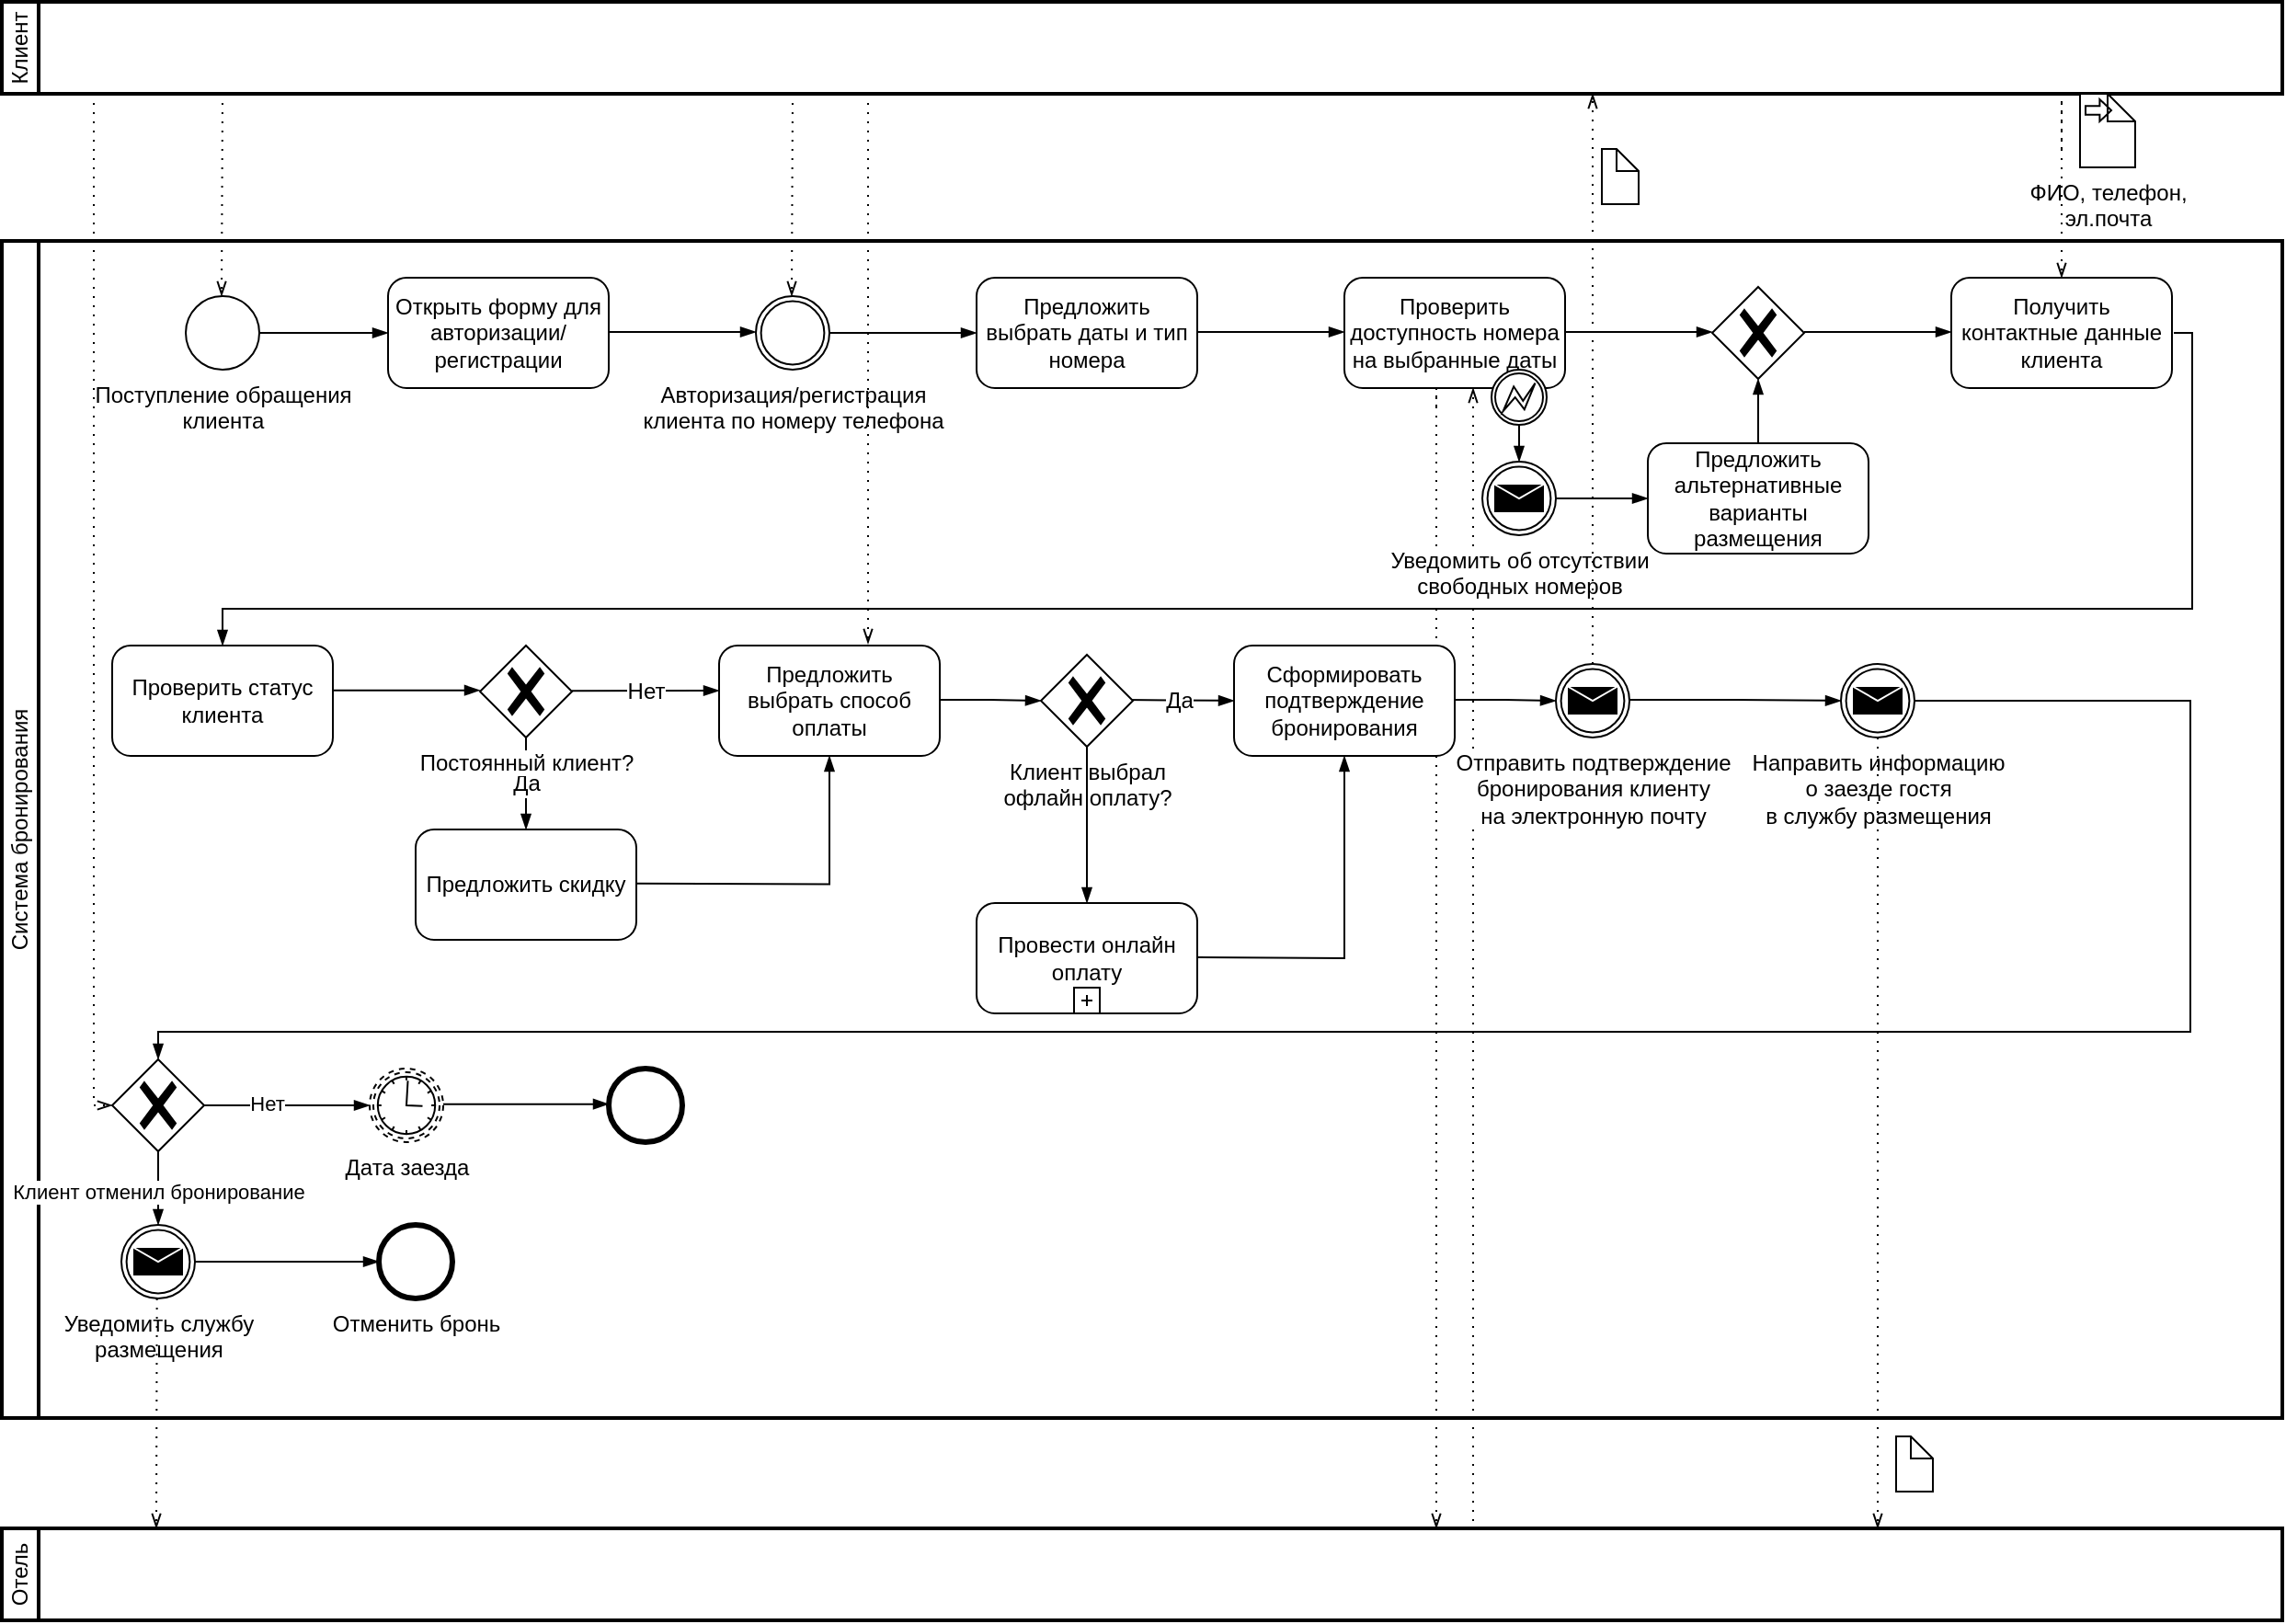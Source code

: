 <mxfile version="24.7.17">
  <diagram name="Страница — 1" id="X-kzBbZVKX_LICPjZ_td">
    <mxGraphModel dx="1444" dy="849" grid="1" gridSize="10" guides="1" tooltips="1" connect="1" arrows="1" fold="1" page="1" pageScale="1" pageWidth="827" pageHeight="1169" math="0" shadow="0">
      <root>
        <mxCell id="0" />
        <mxCell id="1" parent="0" />
        <mxCell id="VBmdsLyCv_HSWNaAxPap-1" value="Клиент" style="swimlane;html=1;startSize=20;fontStyle=0;collapsible=0;horizontal=0;swimlaneLine=1;swimlaneFillColor=#ffffff;strokeWidth=2;whiteSpace=wrap;" vertex="1" parent="1">
          <mxGeometry x="120" y="10" width="1240" height="50" as="geometry" />
        </mxCell>
        <mxCell id="VBmdsLyCv_HSWNaAxPap-3" value="Отель" style="swimlane;html=1;startSize=20;fontStyle=0;collapsible=0;horizontal=0;swimlaneLine=1;swimlaneFillColor=#ffffff;strokeWidth=2;whiteSpace=wrap;" vertex="1" parent="1">
          <mxGeometry x="120" y="840" width="1240" height="50" as="geometry" />
        </mxCell>
        <mxCell id="VBmdsLyCv_HSWNaAxPap-18" value="" style="edgeStyle=elbowEdgeStyle;fontSize=12;html=1;endFill=0;startFill=0;endSize=6;startSize=6;dashed=1;dashPattern=1 4;endArrow=openThin;startArrow=none;rounded=0;entryX=0.5;entryY=0;entryDx=0;entryDy=0;entryPerimeter=0;" edge="1" parent="1" target="VBmdsLyCv_HSWNaAxPap-41">
          <mxGeometry width="160" relative="1" as="geometry">
            <mxPoint x="960" y="290" as="sourcePoint" />
            <mxPoint x="960" y="310" as="targetPoint" />
            <Array as="points">
              <mxPoint x="960" y="280" />
            </Array>
          </mxGeometry>
        </mxCell>
        <mxCell id="VBmdsLyCv_HSWNaAxPap-36" value="Система бронирования" style="swimlane;html=1;startSize=20;fontStyle=0;collapsible=0;horizontal=0;swimlaneLine=1;swimlaneFillColor=#ffffff;strokeWidth=2;whiteSpace=wrap;" vertex="1" parent="1">
          <mxGeometry x="120" y="140" width="1240" height="640" as="geometry" />
        </mxCell>
        <mxCell id="VBmdsLyCv_HSWNaAxPap-37" value="&lt;div&gt;Поступление обращения&lt;/div&gt;&lt;div&gt;клиента&lt;/div&gt;" style="points=[[0.145,0.145,0],[0.5,0,0],[0.855,0.145,0],[1,0.5,0],[0.855,0.855,0],[0.5,1,0],[0.145,0.855,0],[0,0.5,0]];shape=mxgraph.bpmn.event;html=1;verticalLabelPosition=bottom;labelBackgroundColor=#ffffff;verticalAlign=top;align=center;perimeter=ellipsePerimeter;outlineConnect=0;aspect=fixed;outline=standard;symbol=general;" vertex="1" parent="VBmdsLyCv_HSWNaAxPap-36">
          <mxGeometry x="100" y="30" width="40" height="40" as="geometry" />
        </mxCell>
        <mxCell id="VBmdsLyCv_HSWNaAxPap-38" value="Открыть форму для авторизации/регистрации" style="points=[[0.25,0,0],[0.5,0,0],[0.75,0,0],[1,0.25,0],[1,0.5,0],[1,0.75,0],[0.75,1,0],[0.5,1,0],[0.25,1,0],[0,0.75,0],[0,0.5,0],[0,0.25,0]];shape=mxgraph.bpmn.task;whiteSpace=wrap;rectStyle=rounded;size=10;html=1;container=1;expand=0;collapsible=0;taskMarker=abstract;" vertex="1" parent="VBmdsLyCv_HSWNaAxPap-36">
          <mxGeometry x="210" y="20" width="120" height="60" as="geometry" />
        </mxCell>
        <mxCell id="VBmdsLyCv_HSWNaAxPap-39" value="" style="edgeStyle=elbowEdgeStyle;fontSize=12;html=1;endArrow=blockThin;endFill=1;rounded=0;exitX=1;exitY=0.5;exitDx=0;exitDy=0;exitPerimeter=0;" edge="1" parent="VBmdsLyCv_HSWNaAxPap-36" source="VBmdsLyCv_HSWNaAxPap-37" target="VBmdsLyCv_HSWNaAxPap-38">
          <mxGeometry width="160" relative="1" as="geometry">
            <mxPoint x="140" y="40" as="sourcePoint" />
            <mxPoint x="120" y="95" as="targetPoint" />
          </mxGeometry>
        </mxCell>
        <mxCell id="VBmdsLyCv_HSWNaAxPap-40" value="" style="edgeStyle=elbowEdgeStyle;fontSize=12;html=1;endArrow=blockThin;endFill=1;rounded=0;exitX=1;exitY=0.5;exitDx=0;exitDy=0;exitPerimeter=0;" edge="1" parent="VBmdsLyCv_HSWNaAxPap-36">
          <mxGeometry width="160" relative="1" as="geometry">
            <mxPoint x="330" y="49.5" as="sourcePoint" />
            <mxPoint x="410" y="49.5" as="targetPoint" />
          </mxGeometry>
        </mxCell>
        <mxCell id="VBmdsLyCv_HSWNaAxPap-41" value="Предложить выбрать даты и тип номера" style="points=[[0.25,0,0],[0.5,0,0],[0.75,0,0],[1,0.25,0],[1,0.5,0],[1,0.75,0],[0.75,1,0],[0.5,1,0],[0.25,1,0],[0,0.75,0],[0,0.5,0],[0,0.25,0]];shape=mxgraph.bpmn.task;whiteSpace=wrap;rectStyle=rounded;size=10;html=1;container=1;expand=0;collapsible=0;taskMarker=abstract;" vertex="1" parent="VBmdsLyCv_HSWNaAxPap-36">
          <mxGeometry x="530" y="20" width="120" height="60" as="geometry" />
        </mxCell>
        <mxCell id="VBmdsLyCv_HSWNaAxPap-42" value="&lt;div&gt;Авторизация/регистрация&lt;/div&gt;&lt;div&gt;клиента по номеру телефона&lt;br&gt;&lt;/div&gt;" style="points=[[0.145,0.145,0],[0.5,0,0],[0.855,0.145,0],[1,0.5,0],[0.855,0.855,0],[0.5,1,0],[0.145,0.855,0],[0,0.5,0]];shape=mxgraph.bpmn.event;html=1;verticalLabelPosition=bottom;labelBackgroundColor=#ffffff;verticalAlign=top;align=center;perimeter=ellipsePerimeter;outlineConnect=0;aspect=fixed;outline=throwing;symbol=general;" vertex="1" parent="VBmdsLyCv_HSWNaAxPap-36">
          <mxGeometry x="410" y="30" width="40" height="40" as="geometry" />
        </mxCell>
        <mxCell id="VBmdsLyCv_HSWNaAxPap-43" value="" style="edgeStyle=elbowEdgeStyle;fontSize=12;html=1;endArrow=blockThin;endFill=1;rounded=0;exitX=1;exitY=0.5;exitDx=0;exitDy=0;exitPerimeter=0;" edge="1" parent="VBmdsLyCv_HSWNaAxPap-36">
          <mxGeometry width="160" relative="1" as="geometry">
            <mxPoint x="450" y="50" as="sourcePoint" />
            <mxPoint x="530" y="50" as="targetPoint" />
          </mxGeometry>
        </mxCell>
        <mxCell id="VBmdsLyCv_HSWNaAxPap-44" value="" style="edgeStyle=elbowEdgeStyle;fontSize=12;html=1;endArrow=blockThin;endFill=1;rounded=0;exitX=1;exitY=0.5;exitDx=0;exitDy=0;exitPerimeter=0;" edge="1" parent="VBmdsLyCv_HSWNaAxPap-36">
          <mxGeometry width="160" relative="1" as="geometry">
            <mxPoint x="650" y="49.5" as="sourcePoint" />
            <mxPoint x="730" y="49.5" as="targetPoint" />
          </mxGeometry>
        </mxCell>
        <mxCell id="VBmdsLyCv_HSWNaAxPap-45" value="Проверить доступность номера на выбранные даты" style="points=[[0.25,0,0],[0.5,0,0],[0.75,0,0],[1,0.25,0],[1,0.5,0],[1,0.75,0],[0.75,1,0],[0.5,1,0],[0.25,1,0],[0,0.75,0],[0,0.5,0],[0,0.25,0]];shape=mxgraph.bpmn.task;whiteSpace=wrap;rectStyle=rounded;size=10;html=1;container=1;expand=0;collapsible=0;taskMarker=abstract;" vertex="1" parent="VBmdsLyCv_HSWNaAxPap-36">
          <mxGeometry x="730" y="20" width="120" height="60" as="geometry" />
        </mxCell>
        <mxCell id="VBmdsLyCv_HSWNaAxPap-46" value="" style="points=[[0.145,0.145,0],[0.5,0,0],[0.855,0.145,0],[1,0.5,0],[0.855,0.855,0],[0.5,1,0],[0.145,0.855,0],[0,0.5,0]];shape=mxgraph.bpmn.event;html=1;verticalLabelPosition=bottom;labelBackgroundColor=#ffffff;verticalAlign=top;align=center;perimeter=ellipsePerimeter;outlineConnect=0;aspect=fixed;outline=boundInt;symbol=error;" vertex="1" parent="VBmdsLyCv_HSWNaAxPap-45">
          <mxGeometry x="80" y="50" width="30" height="30" as="geometry" />
        </mxCell>
        <mxCell id="VBmdsLyCv_HSWNaAxPap-47" value="" style="edgeStyle=elbowEdgeStyle;fontSize=12;html=1;endFill=0;startFill=0;endSize=6;startSize=6;dashed=1;dashPattern=1 4;endArrow=openThin;startArrow=none;rounded=0;" edge="1" parent="VBmdsLyCv_HSWNaAxPap-36">
          <mxGeometry width="160" relative="1" as="geometry">
            <mxPoint x="780" y="90" as="sourcePoint" />
            <mxPoint x="780" y="700" as="targetPoint" />
            <Array as="points">
              <mxPoint x="780" y="80" />
            </Array>
          </mxGeometry>
        </mxCell>
        <mxCell id="VBmdsLyCv_HSWNaAxPap-49" value="" style="edgeStyle=elbowEdgeStyle;fontSize=12;html=1;endArrow=blockThin;endFill=1;rounded=0;exitX=1;exitY=0.5;exitDx=0;exitDy=0;exitPerimeter=0;" edge="1" parent="VBmdsLyCv_HSWNaAxPap-36">
          <mxGeometry width="160" relative="1" as="geometry">
            <mxPoint x="850" y="49.5" as="sourcePoint" />
            <mxPoint x="930" y="49.5" as="targetPoint" />
          </mxGeometry>
        </mxCell>
        <mxCell id="VBmdsLyCv_HSWNaAxPap-50" value="Предложить альтернативные варианты размещения" style="points=[[0.25,0,0],[0.5,0,0],[0.75,0,0],[1,0.25,0],[1,0.5,0],[1,0.75,0],[0.75,1,0],[0.5,1,0],[0.25,1,0],[0,0.75,0],[0,0.5,0],[0,0.25,0]];shape=mxgraph.bpmn.task;whiteSpace=wrap;rectStyle=rounded;size=10;html=1;container=1;expand=0;collapsible=0;taskMarker=abstract;" vertex="1" parent="VBmdsLyCv_HSWNaAxPap-36">
          <mxGeometry x="895" y="110" width="120" height="60" as="geometry" />
        </mxCell>
        <mxCell id="VBmdsLyCv_HSWNaAxPap-52" value="" style="points=[[0.25,0.25,0],[0.5,0,0],[0.75,0.25,0],[1,0.5,0],[0.75,0.75,0],[0.5,1,0],[0.25,0.75,0],[0,0.5,0]];shape=mxgraph.bpmn.gateway2;html=1;verticalLabelPosition=bottom;labelBackgroundColor=#ffffff;verticalAlign=top;align=center;perimeter=rhombusPerimeter;outlineConnect=0;outline=none;symbol=none;gwType=exclusive;" vertex="1" parent="VBmdsLyCv_HSWNaAxPap-36">
          <mxGeometry x="930" y="25" width="50" height="50" as="geometry" />
        </mxCell>
        <mxCell id="VBmdsLyCv_HSWNaAxPap-53" value="" style="edgeStyle=elbowEdgeStyle;fontSize=12;html=1;endArrow=blockThin;endFill=1;rounded=0;exitX=0.5;exitY=0;exitDx=0;exitDy=0;exitPerimeter=0;entryX=0.5;entryY=1;entryDx=0;entryDy=0;entryPerimeter=0;" edge="1" parent="VBmdsLyCv_HSWNaAxPap-36" source="VBmdsLyCv_HSWNaAxPap-50" target="VBmdsLyCv_HSWNaAxPap-52">
          <mxGeometry width="160" relative="1" as="geometry">
            <mxPoint x="940" y="190" as="sourcePoint" />
            <mxPoint x="960" y="80" as="targetPoint" />
          </mxGeometry>
        </mxCell>
        <mxCell id="VBmdsLyCv_HSWNaAxPap-54" value="" style="edgeStyle=elbowEdgeStyle;fontSize=12;html=1;endArrow=blockThin;endFill=1;rounded=0;exitX=1;exitY=0.5;exitDx=0;exitDy=0;exitPerimeter=0;" edge="1" parent="VBmdsLyCv_HSWNaAxPap-36">
          <mxGeometry width="160" relative="1" as="geometry">
            <mxPoint x="980" y="49.5" as="sourcePoint" />
            <mxPoint x="1060" y="49.5" as="targetPoint" />
          </mxGeometry>
        </mxCell>
        <mxCell id="VBmdsLyCv_HSWNaAxPap-58" value="" style="edgeStyle=elbowEdgeStyle;fontSize=12;html=1;endFill=0;startFill=0;endSize=6;startSize=6;dashed=1;dashPattern=1 4;endArrow=openThin;startArrow=none;rounded=0;entryX=0.5;entryY=1;entryDx=0;entryDy=0;entryPerimeter=0;" edge="1" parent="VBmdsLyCv_HSWNaAxPap-36">
          <mxGeometry width="160" relative="1" as="geometry">
            <mxPoint x="801" y="700" as="sourcePoint" />
            <mxPoint x="800.5" y="80" as="targetPoint" />
            <Array as="points">
              <mxPoint x="800" y="120" />
            </Array>
          </mxGeometry>
        </mxCell>
        <mxCell id="VBmdsLyCv_HSWNaAxPap-61" value="" style="edgeStyle=orthogonalEdgeStyle;fontSize=12;html=1;endArrow=blockThin;endFill=1;rounded=0;elbow=vertical;exitX=1;exitY=0.5;exitDx=0;exitDy=0;exitPerimeter=0;entryX=0.5;entryY=0;entryDx=0;entryDy=0;entryPerimeter=0;" edge="1" parent="VBmdsLyCv_HSWNaAxPap-36" target="VBmdsLyCv_HSWNaAxPap-65">
          <mxGeometry width="160" relative="1" as="geometry">
            <mxPoint x="1181" y="50" as="sourcePoint" />
            <mxPoint x="120" y="190" as="targetPoint" />
            <Array as="points">
              <mxPoint x="1191" y="50" />
              <mxPoint x="1191" y="200" />
              <mxPoint x="120" y="200" />
            </Array>
          </mxGeometry>
        </mxCell>
        <mxCell id="VBmdsLyCv_HSWNaAxPap-65" value="Проверить статус клиента" style="points=[[0.25,0,0],[0.5,0,0],[0.75,0,0],[1,0.25,0],[1,0.5,0],[1,0.75,0],[0.75,1,0],[0.5,1,0],[0.25,1,0],[0,0.75,0],[0,0.5,0],[0,0.25,0]];shape=mxgraph.bpmn.task;whiteSpace=wrap;rectStyle=rounded;size=10;html=1;container=1;expand=0;collapsible=0;taskMarker=abstract;" vertex="1" parent="VBmdsLyCv_HSWNaAxPap-36">
          <mxGeometry x="60" y="220" width="120" height="60" as="geometry" />
        </mxCell>
        <mxCell id="VBmdsLyCv_HSWNaAxPap-66" value="" style="edgeStyle=elbowEdgeStyle;fontSize=12;html=1;endArrow=blockThin;endFill=1;rounded=0;exitX=1;exitY=0.5;exitDx=0;exitDy=0;exitPerimeter=0;" edge="1" parent="VBmdsLyCv_HSWNaAxPap-36">
          <mxGeometry width="160" relative="1" as="geometry">
            <mxPoint x="180" y="244.33" as="sourcePoint" />
            <mxPoint x="260" y="244.33" as="targetPoint" />
          </mxGeometry>
        </mxCell>
        <mxCell id="VBmdsLyCv_HSWNaAxPap-68" value="Нет" style="edgeStyle=elbowEdgeStyle;fontSize=12;html=1;endArrow=blockThin;endFill=1;rounded=0;exitX=1;exitY=0.5;exitDx=0;exitDy=0;exitPerimeter=0;elbow=vertical;" edge="1" parent="VBmdsLyCv_HSWNaAxPap-36">
          <mxGeometry width="160" relative="1" as="geometry">
            <mxPoint x="310" y="244.66" as="sourcePoint" />
            <mxPoint x="390" y="244.66" as="targetPoint" />
          </mxGeometry>
        </mxCell>
        <mxCell id="VBmdsLyCv_HSWNaAxPap-69" value="Да" style="edgeStyle=elbowEdgeStyle;fontSize=12;html=1;endArrow=blockThin;endFill=1;rounded=0;elbow=vertical;entryX=0.5;entryY=0;entryDx=0;entryDy=0;entryPerimeter=0;" edge="1" parent="VBmdsLyCv_HSWNaAxPap-36" source="VBmdsLyCv_HSWNaAxPap-67" target="VBmdsLyCv_HSWNaAxPap-70">
          <mxGeometry width="160" relative="1" as="geometry">
            <mxPoint x="284.33" y="245" as="sourcePoint" />
            <mxPoint x="284.33" y="315" as="targetPoint" />
          </mxGeometry>
        </mxCell>
        <mxCell id="VBmdsLyCv_HSWNaAxPap-70" value="Предложить скидку" style="points=[[0.25,0,0],[0.5,0,0],[0.75,0,0],[1,0.25,0],[1,0.5,0],[1,0.75,0],[0.75,1,0],[0.5,1,0],[0.25,1,0],[0,0.75,0],[0,0.5,0],[0,0.25,0]];shape=mxgraph.bpmn.task;whiteSpace=wrap;rectStyle=rounded;size=10;html=1;container=1;expand=0;collapsible=0;taskMarker=abstract;" vertex="1" parent="VBmdsLyCv_HSWNaAxPap-36">
          <mxGeometry x="225" y="320" width="120" height="60" as="geometry" />
        </mxCell>
        <mxCell id="VBmdsLyCv_HSWNaAxPap-71" value="Предложить выбрать способ оплаты" style="points=[[0.25,0,0],[0.5,0,0],[0.75,0,0],[1,0.25,0],[1,0.5,0],[1,0.75,0],[0.75,1,0],[0.5,1,0],[0.25,1,0],[0,0.75,0],[0,0.5,0],[0,0.25,0]];shape=mxgraph.bpmn.task;whiteSpace=wrap;rectStyle=rounded;size=10;html=1;container=1;expand=0;collapsible=0;taskMarker=abstract;" vertex="1" parent="VBmdsLyCv_HSWNaAxPap-36">
          <mxGeometry x="390" y="220" width="120" height="60" as="geometry" />
        </mxCell>
        <mxCell id="VBmdsLyCv_HSWNaAxPap-73" value="" style="edgeStyle=orthogonalEdgeStyle;fontSize=12;html=1;endArrow=blockThin;endFill=1;rounded=0;exitX=1;exitY=0.5;exitDx=0;exitDy=0;exitPerimeter=0;entryX=0.5;entryY=1;entryDx=0;entryDy=0;entryPerimeter=0;" edge="1" parent="VBmdsLyCv_HSWNaAxPap-36" target="VBmdsLyCv_HSWNaAxPap-71">
          <mxGeometry width="160" relative="1" as="geometry">
            <mxPoint x="345" y="349.33" as="sourcePoint" />
            <mxPoint x="500" y="340" as="targetPoint" />
          </mxGeometry>
        </mxCell>
        <mxCell id="VBmdsLyCv_HSWNaAxPap-74" value="&lt;div&gt;Уведомить об отсутствии&lt;/div&gt;&lt;div&gt;свободных номеров&lt;br&gt;&lt;/div&gt;" style="points=[[0.145,0.145,0],[0.5,0,0],[0.855,0.145,0],[1,0.5,0],[0.855,0.855,0],[0.5,1,0],[0.145,0.855,0],[0,0.5,0]];shape=mxgraph.bpmn.event;html=1;verticalLabelPosition=bottom;labelBackgroundColor=#ffffff;verticalAlign=top;align=center;perimeter=ellipsePerimeter;outlineConnect=0;aspect=fixed;outline=throwing;symbol=message;" vertex="1" parent="VBmdsLyCv_HSWNaAxPap-36">
          <mxGeometry x="805" y="120" width="40" height="40" as="geometry" />
        </mxCell>
        <mxCell id="VBmdsLyCv_HSWNaAxPap-67" value="Постоянный клиент?" style="points=[[0.25,0.25,0],[0.5,0,0],[0.75,0.25,0],[1,0.5,0],[0.75,0.75,0],[0.5,1,0],[0.25,0.75,0],[0,0.5,0]];shape=mxgraph.bpmn.gateway2;html=1;verticalLabelPosition=bottom;labelBackgroundColor=#ffffff;verticalAlign=top;align=center;perimeter=rhombusPerimeter;outlineConnect=0;outline=none;symbol=none;gwType=exclusive;" vertex="1" parent="VBmdsLyCv_HSWNaAxPap-36">
          <mxGeometry x="260" y="220" width="50" height="50" as="geometry" />
        </mxCell>
        <mxCell id="VBmdsLyCv_HSWNaAxPap-79" value="" style="fontSize=12;html=1;endArrow=blockThin;endFill=1;rounded=0;exitX=0.5;exitY=1;exitDx=0;exitDy=0;exitPerimeter=0;entryX=0.5;entryY=0;entryDx=0;entryDy=0;entryPerimeter=0;" edge="1" parent="VBmdsLyCv_HSWNaAxPap-36" source="VBmdsLyCv_HSWNaAxPap-46" target="VBmdsLyCv_HSWNaAxPap-74">
          <mxGeometry width="160" relative="1" as="geometry">
            <mxPoint x="610" y="330" as="sourcePoint" />
            <mxPoint x="790" y="340" as="targetPoint" />
          </mxGeometry>
        </mxCell>
        <mxCell id="VBmdsLyCv_HSWNaAxPap-76" value="" style="edgeStyle=elbowEdgeStyle;fontSize=12;html=1;endArrow=blockThin;endFill=1;rounded=0;exitX=1;exitY=0.5;exitDx=0;exitDy=0;exitPerimeter=0;entryX=0;entryY=0.5;entryDx=0;entryDy=0;entryPerimeter=0;" edge="1" parent="VBmdsLyCv_HSWNaAxPap-36" source="VBmdsLyCv_HSWNaAxPap-74" target="VBmdsLyCv_HSWNaAxPap-50">
          <mxGeometry width="160" relative="1" as="geometry">
            <mxPoint x="850" y="139.33" as="sourcePoint" />
            <mxPoint x="930" y="139.33" as="targetPoint" />
          </mxGeometry>
        </mxCell>
        <mxCell id="VBmdsLyCv_HSWNaAxPap-80" value="" style="edgeStyle=elbowEdgeStyle;fontSize=12;html=1;endArrow=blockThin;endFill=1;rounded=0;exitX=1;exitY=0.5;exitDx=0;exitDy=0;exitPerimeter=0;" edge="1" parent="VBmdsLyCv_HSWNaAxPap-36" target="VBmdsLyCv_HSWNaAxPap-81">
          <mxGeometry width="160" relative="1" as="geometry">
            <mxPoint x="510" y="249.5" as="sourcePoint" />
            <mxPoint x="590" y="249.5" as="targetPoint" />
          </mxGeometry>
        </mxCell>
        <mxCell id="VBmdsLyCv_HSWNaAxPap-82" value="Да" style="edgeStyle=elbowEdgeStyle;fontSize=12;html=1;endArrow=blockThin;endFill=1;rounded=0;exitX=1;exitY=0.5;exitDx=0;exitDy=0;exitPerimeter=0;elbow=vertical;entryX=0;entryY=0.5;entryDx=0;entryDy=0;entryPerimeter=0;" edge="1" parent="VBmdsLyCv_HSWNaAxPap-36" target="VBmdsLyCv_HSWNaAxPap-84">
          <mxGeometry width="160" relative="1" as="geometry">
            <mxPoint x="610" y="249.5" as="sourcePoint" />
            <mxPoint x="665" y="250" as="targetPoint" />
          </mxGeometry>
        </mxCell>
        <mxCell id="VBmdsLyCv_HSWNaAxPap-84" value="Сформировать подтверждение бронирования" style="points=[[0.25,0,0],[0.5,0,0],[0.75,0,0],[1,0.25,0],[1,0.5,0],[1,0.75,0],[0.75,1,0],[0.5,1,0],[0.25,1,0],[0,0.75,0],[0,0.5,0],[0,0.25,0]];shape=mxgraph.bpmn.task;whiteSpace=wrap;rectStyle=rounded;size=10;html=1;container=1;expand=0;collapsible=0;taskMarker=abstract;" vertex="1" parent="VBmdsLyCv_HSWNaAxPap-36">
          <mxGeometry x="670" y="220" width="120" height="60" as="geometry" />
        </mxCell>
        <mxCell id="VBmdsLyCv_HSWNaAxPap-85" value="" style="edgeStyle=elbowEdgeStyle;fontSize=12;html=1;endArrow=blockThin;endFill=1;rounded=0;exitX=1;exitY=0.5;exitDx=0;exitDy=0;exitPerimeter=0;" edge="1" parent="VBmdsLyCv_HSWNaAxPap-36">
          <mxGeometry width="160" relative="1" as="geometry">
            <mxPoint x="790" y="249.5" as="sourcePoint" />
            <mxPoint x="845" y="250" as="targetPoint" />
          </mxGeometry>
        </mxCell>
        <mxCell id="VBmdsLyCv_HSWNaAxPap-86" value="&lt;div&gt;Отправить подтверждение&lt;/div&gt;&lt;div&gt;бронирования клиенту&lt;/div&gt;&lt;div&gt;на электронную почту&lt;br&gt;&lt;/div&gt;" style="points=[[0.145,0.145,0],[0.5,0,0],[0.855,0.145,0],[1,0.5,0],[0.855,0.855,0],[0.5,1,0],[0.145,0.855,0],[0,0.5,0]];shape=mxgraph.bpmn.event;html=1;verticalLabelPosition=bottom;labelBackgroundColor=#ffffff;verticalAlign=top;align=center;perimeter=ellipsePerimeter;outlineConnect=0;aspect=fixed;outline=throwing;symbol=message;" vertex="1" parent="VBmdsLyCv_HSWNaAxPap-36">
          <mxGeometry x="845" y="230" width="40" height="40" as="geometry" />
        </mxCell>
        <mxCell id="VBmdsLyCv_HSWNaAxPap-87" value="" style="edgeStyle=orthogonalEdgeStyle;fontSize=12;html=1;endFill=0;startFill=0;endSize=6;startSize=6;dashed=1;dashPattern=1 4;endArrow=openThin;startArrow=none;rounded=0;exitX=0.5;exitY=0;exitDx=0;exitDy=0;exitPerimeter=0;" edge="1" parent="VBmdsLyCv_HSWNaAxPap-36" source="VBmdsLyCv_HSWNaAxPap-86">
          <mxGeometry width="160" relative="1" as="geometry">
            <mxPoint x="865" y="390" as="sourcePoint" />
            <mxPoint x="865" y="-80" as="targetPoint" />
          </mxGeometry>
        </mxCell>
        <mxCell id="VBmdsLyCv_HSWNaAxPap-89" value="&lt;div&gt;Направить информацию&lt;/div&gt;&lt;div&gt;о заезде гостя&lt;/div&gt;&lt;div&gt;в службу размещения&lt;br&gt;&lt;/div&gt;" style="points=[[0.145,0.145,0],[0.5,0,0],[0.855,0.145,0],[1,0.5,0],[0.855,0.855,0],[0.5,1,0],[0.145,0.855,0],[0,0.5,0]];shape=mxgraph.bpmn.event;html=1;verticalLabelPosition=bottom;labelBackgroundColor=#ffffff;verticalAlign=top;align=center;perimeter=ellipsePerimeter;outlineConnect=0;aspect=fixed;outline=throwing;symbol=message;" vertex="1" parent="VBmdsLyCv_HSWNaAxPap-36">
          <mxGeometry x="1000" y="230" width="40" height="40" as="geometry" />
        </mxCell>
        <mxCell id="VBmdsLyCv_HSWNaAxPap-91" value="" style="edgeStyle=elbowEdgeStyle;fontSize=12;html=1;endArrow=blockThin;endFill=1;rounded=0;exitX=1;exitY=0.5;exitDx=0;exitDy=0;exitPerimeter=0;" edge="1" parent="VBmdsLyCv_HSWNaAxPap-36">
          <mxGeometry width="160" relative="1" as="geometry">
            <mxPoint x="885" y="249.5" as="sourcePoint" />
            <mxPoint x="1000" y="250" as="targetPoint" />
          </mxGeometry>
        </mxCell>
        <mxCell id="VBmdsLyCv_HSWNaAxPap-103" value="Провести онлайн оплату" style="points=[[0.25,0,0],[0.5,0,0],[0.75,0,0],[1,0.25,0],[1,0.5,0],[1,0.75,0],[0.75,1,0],[0.5,1,0],[0.25,1,0],[0,0.75,0],[0,0.5,0],[0,0.25,0]];shape=mxgraph.bpmn.task;whiteSpace=wrap;rectStyle=rounded;size=10;html=1;container=1;expand=0;collapsible=0;taskMarker=abstract;isLoopSub=1;" vertex="1" parent="VBmdsLyCv_HSWNaAxPap-36">
          <mxGeometry x="530" y="360" width="120" height="60" as="geometry" />
        </mxCell>
        <mxCell id="VBmdsLyCv_HSWNaAxPap-104" value="" style="edgeStyle=orthogonalEdgeStyle;fontSize=12;html=1;endArrow=blockThin;endFill=1;rounded=0;entryX=0.5;entryY=1;entryDx=0;entryDy=0;entryPerimeter=0;" edge="1" parent="VBmdsLyCv_HSWNaAxPap-36" target="VBmdsLyCv_HSWNaAxPap-84">
          <mxGeometry width="160" relative="1" as="geometry">
            <mxPoint x="650" y="389.5" as="sourcePoint" />
            <mxPoint x="870" y="320" as="targetPoint" />
          </mxGeometry>
        </mxCell>
        <mxCell id="VBmdsLyCv_HSWNaAxPap-112" value="" style="points=[[0.25,0.25,0],[0.5,0,0],[0.75,0.25,0],[1,0.5,0],[0.75,0.75,0],[0.5,1,0],[0.25,0.75,0],[0,0.5,0]];shape=mxgraph.bpmn.gateway2;html=1;verticalLabelPosition=bottom;labelBackgroundColor=#ffffff;verticalAlign=top;align=center;perimeter=rhombusPerimeter;outlineConnect=0;outline=none;symbol=none;gwType=exclusive;" vertex="1" parent="VBmdsLyCv_HSWNaAxPap-36">
          <mxGeometry x="60" y="445" width="50" height="50" as="geometry" />
        </mxCell>
        <mxCell id="VBmdsLyCv_HSWNaAxPap-113" value="" style="fontSize=12;html=1;endArrow=blockThin;endFill=1;rounded=0;exitX=0.5;exitY=1;exitDx=0;exitDy=0;exitPerimeter=0;entryX=0.5;entryY=0;entryDx=0;entryDy=0;entryPerimeter=0;" edge="1" parent="VBmdsLyCv_HSWNaAxPap-36" source="VBmdsLyCv_HSWNaAxPap-112" target="VBmdsLyCv_HSWNaAxPap-115">
          <mxGeometry width="160" relative="1" as="geometry">
            <mxPoint x="115" y="485" as="sourcePoint" />
            <mxPoint x="85" y="530" as="targetPoint" />
          </mxGeometry>
        </mxCell>
        <mxCell id="VBmdsLyCv_HSWNaAxPap-127" value="Клиент отменил бронирование" style="edgeLabel;html=1;align=center;verticalAlign=middle;resizable=0;points=[];" vertex="1" connectable="0" parent="VBmdsLyCv_HSWNaAxPap-113">
          <mxGeometry x="0.033" relative="1" as="geometry">
            <mxPoint y="1" as="offset" />
          </mxGeometry>
        </mxCell>
        <mxCell id="VBmdsLyCv_HSWNaAxPap-117" value="" style="edgeStyle=elbowEdgeStyle;fontSize=12;html=1;endArrow=blockThin;endFill=1;rounded=0;exitX=1;exitY=0.5;exitDx=0;exitDy=0;exitPerimeter=0;" edge="1" parent="VBmdsLyCv_HSWNaAxPap-36" source="VBmdsLyCv_HSWNaAxPap-115">
          <mxGeometry width="160" relative="1" as="geometry">
            <mxPoint x="90" y="554.5" as="sourcePoint" />
            <mxPoint x="205" y="555" as="targetPoint" />
          </mxGeometry>
        </mxCell>
        <mxCell id="VBmdsLyCv_HSWNaAxPap-118" value="Отменить бронь" style="points=[[0.145,0.145,0],[0.5,0,0],[0.855,0.145,0],[1,0.5,0],[0.855,0.855,0],[0.5,1,0],[0.145,0.855,0],[0,0.5,0]];shape=mxgraph.bpmn.event;html=1;verticalLabelPosition=bottom;labelBackgroundColor=#ffffff;verticalAlign=top;align=center;perimeter=ellipsePerimeter;outlineConnect=0;aspect=fixed;outline=end;symbol=terminate2;" vertex="1" parent="VBmdsLyCv_HSWNaAxPap-36">
          <mxGeometry x="205" y="535" width="40" height="40" as="geometry" />
        </mxCell>
        <mxCell id="VBmdsLyCv_HSWNaAxPap-120" value="Получить контактные данные клиента" style="points=[[0.25,0,0],[0.5,0,0],[0.75,0,0],[1,0.25,0],[1,0.5,0],[1,0.75,0],[0.75,1,0],[0.5,1,0],[0.25,1,0],[0,0.75,0],[0,0.5,0],[0,0.25,0]];shape=mxgraph.bpmn.task;whiteSpace=wrap;rectStyle=rounded;size=10;html=1;container=1;expand=0;collapsible=0;taskMarker=abstract;" vertex="1" parent="VBmdsLyCv_HSWNaAxPap-36">
          <mxGeometry x="1060" y="20" width="120" height="60" as="geometry" />
        </mxCell>
        <mxCell id="VBmdsLyCv_HSWNaAxPap-115" value="&lt;div&gt;Уведомить службу&lt;/div&gt;&lt;div&gt;размещения&lt;/div&gt;" style="points=[[0.145,0.145,0],[0.5,0,0],[0.855,0.145,0],[1,0.5,0],[0.855,0.855,0],[0.5,1,0],[0.145,0.855,0],[0,0.5,0]];shape=mxgraph.bpmn.event;html=1;verticalLabelPosition=bottom;labelBackgroundColor=#ffffff;verticalAlign=top;align=center;perimeter=ellipsePerimeter;outlineConnect=0;aspect=fixed;outline=throwing;symbol=message;" vertex="1" parent="VBmdsLyCv_HSWNaAxPap-36">
          <mxGeometry x="65" y="535" width="40" height="40" as="geometry" />
        </mxCell>
        <mxCell id="VBmdsLyCv_HSWNaAxPap-122" value="" style="fontSize=12;html=1;endArrow=blockThin;endFill=1;rounded=0;exitX=1;exitY=0.5;exitDx=0;exitDy=0;exitPerimeter=0;" edge="1" parent="VBmdsLyCv_HSWNaAxPap-36" target="VBmdsLyCv_HSWNaAxPap-128">
          <mxGeometry width="160" relative="1" as="geometry">
            <mxPoint x="110" y="470.0" as="sourcePoint" />
            <mxPoint x="165" y="470.5" as="targetPoint" />
          </mxGeometry>
        </mxCell>
        <mxCell id="VBmdsLyCv_HSWNaAxPap-139" value="Нет" style="edgeLabel;html=1;align=center;verticalAlign=middle;resizable=0;points=[];" vertex="1" connectable="0" parent="VBmdsLyCv_HSWNaAxPap-122">
          <mxGeometry x="-0.252" y="1" relative="1" as="geometry">
            <mxPoint as="offset" />
          </mxGeometry>
        </mxCell>
        <mxCell id="VBmdsLyCv_HSWNaAxPap-119" value="" style="fontSize=12;html=1;endFill=0;startFill=0;endSize=6;startSize=6;dashed=1;dashPattern=1 4;endArrow=openThin;startArrow=none;rounded=0;entryX=0;entryY=0.5;entryDx=0;entryDy=0;entryPerimeter=0;jumpStyle=none;edgeStyle=orthogonalEdgeStyle;" edge="1" parent="VBmdsLyCv_HSWNaAxPap-36" target="VBmdsLyCv_HSWNaAxPap-112">
          <mxGeometry width="160" relative="1" as="geometry">
            <mxPoint x="50" y="-80" as="sourcePoint" />
            <mxPoint x="55" y="445" as="targetPoint" />
            <Array as="points">
              <mxPoint x="50" y="470" />
            </Array>
          </mxGeometry>
        </mxCell>
        <mxCell id="VBmdsLyCv_HSWNaAxPap-125" value="" style="edgeStyle=orthogonalEdgeStyle;fontSize=12;html=1;endArrow=blockThin;endFill=1;rounded=0;exitX=1;exitY=0.5;exitDx=0;exitDy=0;exitPerimeter=0;entryX=0.5;entryY=0;entryDx=0;entryDy=0;entryPerimeter=0;" edge="1" parent="VBmdsLyCv_HSWNaAxPap-36" source="VBmdsLyCv_HSWNaAxPap-89" target="VBmdsLyCv_HSWNaAxPap-112">
          <mxGeometry width="160" relative="1" as="geometry">
            <mxPoint x="1180" y="250" as="sourcePoint" />
            <mxPoint x="72" y="420" as="targetPoint" />
            <Array as="points">
              <mxPoint x="1190" y="250" />
              <mxPoint x="1190" y="430" />
              <mxPoint x="85" y="430" />
            </Array>
          </mxGeometry>
        </mxCell>
        <mxCell id="VBmdsLyCv_HSWNaAxPap-128" value="Дата заезда" style="points=[[0.145,0.145,0],[0.5,0,0],[0.855,0.145,0],[1,0.5,0],[0.855,0.855,0],[0.5,1,0],[0.145,0.855,0],[0,0.5,0]];shape=mxgraph.bpmn.event;html=1;verticalLabelPosition=bottom;labelBackgroundColor=#ffffff;verticalAlign=top;align=center;perimeter=ellipsePerimeter;outlineConnect=0;aspect=fixed;outline=boundNonint;symbol=timer;" vertex="1" parent="VBmdsLyCv_HSWNaAxPap-36">
          <mxGeometry x="200" y="450" width="40" height="40" as="geometry" />
        </mxCell>
        <mxCell id="VBmdsLyCv_HSWNaAxPap-129" value="" style="fontSize=12;html=1;endArrow=blockThin;endFill=1;rounded=0;exitX=1;exitY=0.5;exitDx=0;exitDy=0;exitPerimeter=0;" edge="1" parent="VBmdsLyCv_HSWNaAxPap-36">
          <mxGeometry width="160" relative="1" as="geometry">
            <mxPoint x="240" y="469.33" as="sourcePoint" />
            <mxPoint x="330" y="469.33" as="targetPoint" />
          </mxGeometry>
        </mxCell>
        <mxCell id="VBmdsLyCv_HSWNaAxPap-81" value="&lt;div&gt;Клиент выбрал&lt;/div&gt;&lt;div&gt;офлайн оплату?&lt;br&gt;&lt;/div&gt;" style="points=[[0.25,0.25,0],[0.5,0,0],[0.75,0.25,0],[1,0.5,0],[0.75,0.75,0],[0.5,1,0],[0.25,0.75,0],[0,0.5,0]];shape=mxgraph.bpmn.gateway2;html=1;verticalLabelPosition=bottom;labelBackgroundColor=#ffffff;verticalAlign=top;align=center;perimeter=rhombusPerimeter;outlineConnect=0;outline=none;symbol=none;gwType=exclusive;" vertex="1" parent="VBmdsLyCv_HSWNaAxPap-36">
          <mxGeometry x="565" y="225" width="50" height="50" as="geometry" />
        </mxCell>
        <mxCell id="VBmdsLyCv_HSWNaAxPap-98" value="" style="fontSize=12;html=1;endArrow=blockThin;endFill=1;rounded=0;exitX=0.5;exitY=1;exitDx=0;exitDy=0;exitPerimeter=0;entryX=0.5;entryY=0;entryDx=0;entryDy=0;entryPerimeter=0;" edge="1" parent="VBmdsLyCv_HSWNaAxPap-36" source="VBmdsLyCv_HSWNaAxPap-81" target="VBmdsLyCv_HSWNaAxPap-103">
          <mxGeometry width="160" relative="1" as="geometry">
            <mxPoint x="520" y="249.5" as="sourcePoint" />
            <mxPoint x="590" y="350" as="targetPoint" />
          </mxGeometry>
        </mxCell>
        <mxCell id="VBmdsLyCv_HSWNaAxPap-140" value="" style="points=[[0.145,0.145,0],[0.5,0,0],[0.855,0.145,0],[1,0.5,0],[0.855,0.855,0],[0.5,1,0],[0.145,0.855,0],[0,0.5,0]];shape=mxgraph.bpmn.event;html=1;verticalLabelPosition=bottom;labelBackgroundColor=#ffffff;verticalAlign=top;align=center;perimeter=ellipsePerimeter;outlineConnect=0;aspect=fixed;outline=end;symbol=terminate2;" vertex="1" parent="VBmdsLyCv_HSWNaAxPap-36">
          <mxGeometry x="330" y="450" width="40" height="40" as="geometry" />
        </mxCell>
        <mxCell id="VBmdsLyCv_HSWNaAxPap-17" value="" style="edgeStyle=elbowEdgeStyle;fontSize=12;html=1;endFill=0;startFill=0;endSize=6;startSize=6;dashed=1;dashPattern=1 4;endArrow=openThin;startArrow=none;rounded=0;entryX=0.5;entryY=0;entryDx=0;entryDy=0;entryPerimeter=0;" edge="1" parent="1" target="VBmdsLyCv_HSWNaAxPap-42">
          <mxGeometry width="160" relative="1" as="geometry">
            <mxPoint x="550" y="60" as="sourcePoint" />
            <mxPoint x="549.5" y="160" as="targetPoint" />
            <Array as="points">
              <mxPoint x="549.5" y="90" />
            </Array>
          </mxGeometry>
        </mxCell>
        <mxCell id="VBmdsLyCv_HSWNaAxPap-4" value="" style="edgeStyle=elbowEdgeStyle;fontSize=12;html=1;endFill=0;startFill=0;endSize=6;startSize=6;dashed=1;dashPattern=1 4;endArrow=openThin;startArrow=none;rounded=0;entryX=0.5;entryY=0;entryDx=0;entryDy=0;entryPerimeter=0;" edge="1" parent="1" target="VBmdsLyCv_HSWNaAxPap-37">
          <mxGeometry width="160" relative="1" as="geometry">
            <mxPoint x="240" y="60" as="sourcePoint" />
            <mxPoint x="239.5" y="160" as="targetPoint" />
            <Array as="points">
              <mxPoint x="239.5" y="90" />
            </Array>
          </mxGeometry>
        </mxCell>
        <mxCell id="VBmdsLyCv_HSWNaAxPap-56" value="" style="edgeStyle=elbowEdgeStyle;fontSize=12;html=1;endFill=0;startFill=0;endSize=6;startSize=6;dashed=1;dashPattern=1 4;endArrow=openThin;startArrow=none;rounded=0;entryX=0.5;entryY=0;entryDx=0;entryDy=0;entryPerimeter=0;" edge="1" parent="1" target="VBmdsLyCv_HSWNaAxPap-120">
          <mxGeometry width="160" relative="1" as="geometry">
            <mxPoint x="1240" y="90" as="sourcePoint" />
            <mxPoint x="1240" y="150" as="targetPoint" />
            <Array as="points">
              <mxPoint x="1240" y="60" />
            </Array>
          </mxGeometry>
        </mxCell>
        <mxCell id="VBmdsLyCv_HSWNaAxPap-83" value="" style="fontSize=12;html=1;endFill=0;startFill=0;endSize=6;startSize=6;dashed=1;dashPattern=1 4;endArrow=openThin;startArrow=none;rounded=0;entryX=0.675;entryY=-0.017;entryDx=0;entryDy=0;entryPerimeter=0;" edge="1" parent="1" target="VBmdsLyCv_HSWNaAxPap-71">
          <mxGeometry width="160" relative="1" as="geometry">
            <mxPoint x="591" y="60" as="sourcePoint" />
            <mxPoint x="590" y="160" as="targetPoint" />
          </mxGeometry>
        </mxCell>
        <mxCell id="VBmdsLyCv_HSWNaAxPap-88" value="" style="shape=mxgraph.bpmn.data;labelPosition=center;verticalLabelPosition=bottom;align=center;verticalAlign=top;size=12;html=1;" vertex="1" parent="1">
          <mxGeometry x="990" y="90" width="20" height="30" as="geometry" />
        </mxCell>
        <mxCell id="VBmdsLyCv_HSWNaAxPap-95" value="" style="edgeStyle=elbowEdgeStyle;fontSize=12;html=1;endFill=0;startFill=0;endSize=6;startSize=6;dashed=1;dashPattern=1 4;endArrow=openThin;startArrow=none;rounded=0;exitX=0.5;exitY=1;exitDx=0;exitDy=0;exitPerimeter=0;" edge="1" parent="1" source="VBmdsLyCv_HSWNaAxPap-89">
          <mxGeometry width="160" relative="1" as="geometry">
            <mxPoint x="1070" y="590" as="sourcePoint" />
            <mxPoint x="1140" y="840" as="targetPoint" />
          </mxGeometry>
        </mxCell>
        <mxCell id="VBmdsLyCv_HSWNaAxPap-97" value="" style="shape=mxgraph.bpmn.data;labelPosition=center;verticalLabelPosition=bottom;align=center;verticalAlign=top;size=12;html=1;" vertex="1" parent="1">
          <mxGeometry x="1150" y="790" width="20" height="30" as="geometry" />
        </mxCell>
        <mxCell id="VBmdsLyCv_HSWNaAxPap-116" value="" style="fontSize=12;html=1;endFill=0;startFill=0;endSize=6;startSize=6;dashed=1;dashPattern=1 4;endArrow=openThin;startArrow=none;rounded=0;" edge="1" parent="1">
          <mxGeometry width="160" relative="1" as="geometry">
            <mxPoint x="204.33" y="715.005" as="sourcePoint" />
            <mxPoint x="204" y="840" as="targetPoint" />
          </mxGeometry>
        </mxCell>
        <mxCell id="VBmdsLyCv_HSWNaAxPap-136" value="&lt;div&gt;ФИО, телефон,&lt;/div&gt;&lt;div&gt;эл.почта&lt;/div&gt;" style="shape=mxgraph.bpmn.data;labelPosition=center;verticalLabelPosition=bottom;align=center;verticalAlign=top;size=15;html=1;bpmnTransferType=input;" vertex="1" parent="1">
          <mxGeometry x="1250" y="60" width="30" height="40" as="geometry" />
        </mxCell>
      </root>
    </mxGraphModel>
  </diagram>
</mxfile>
